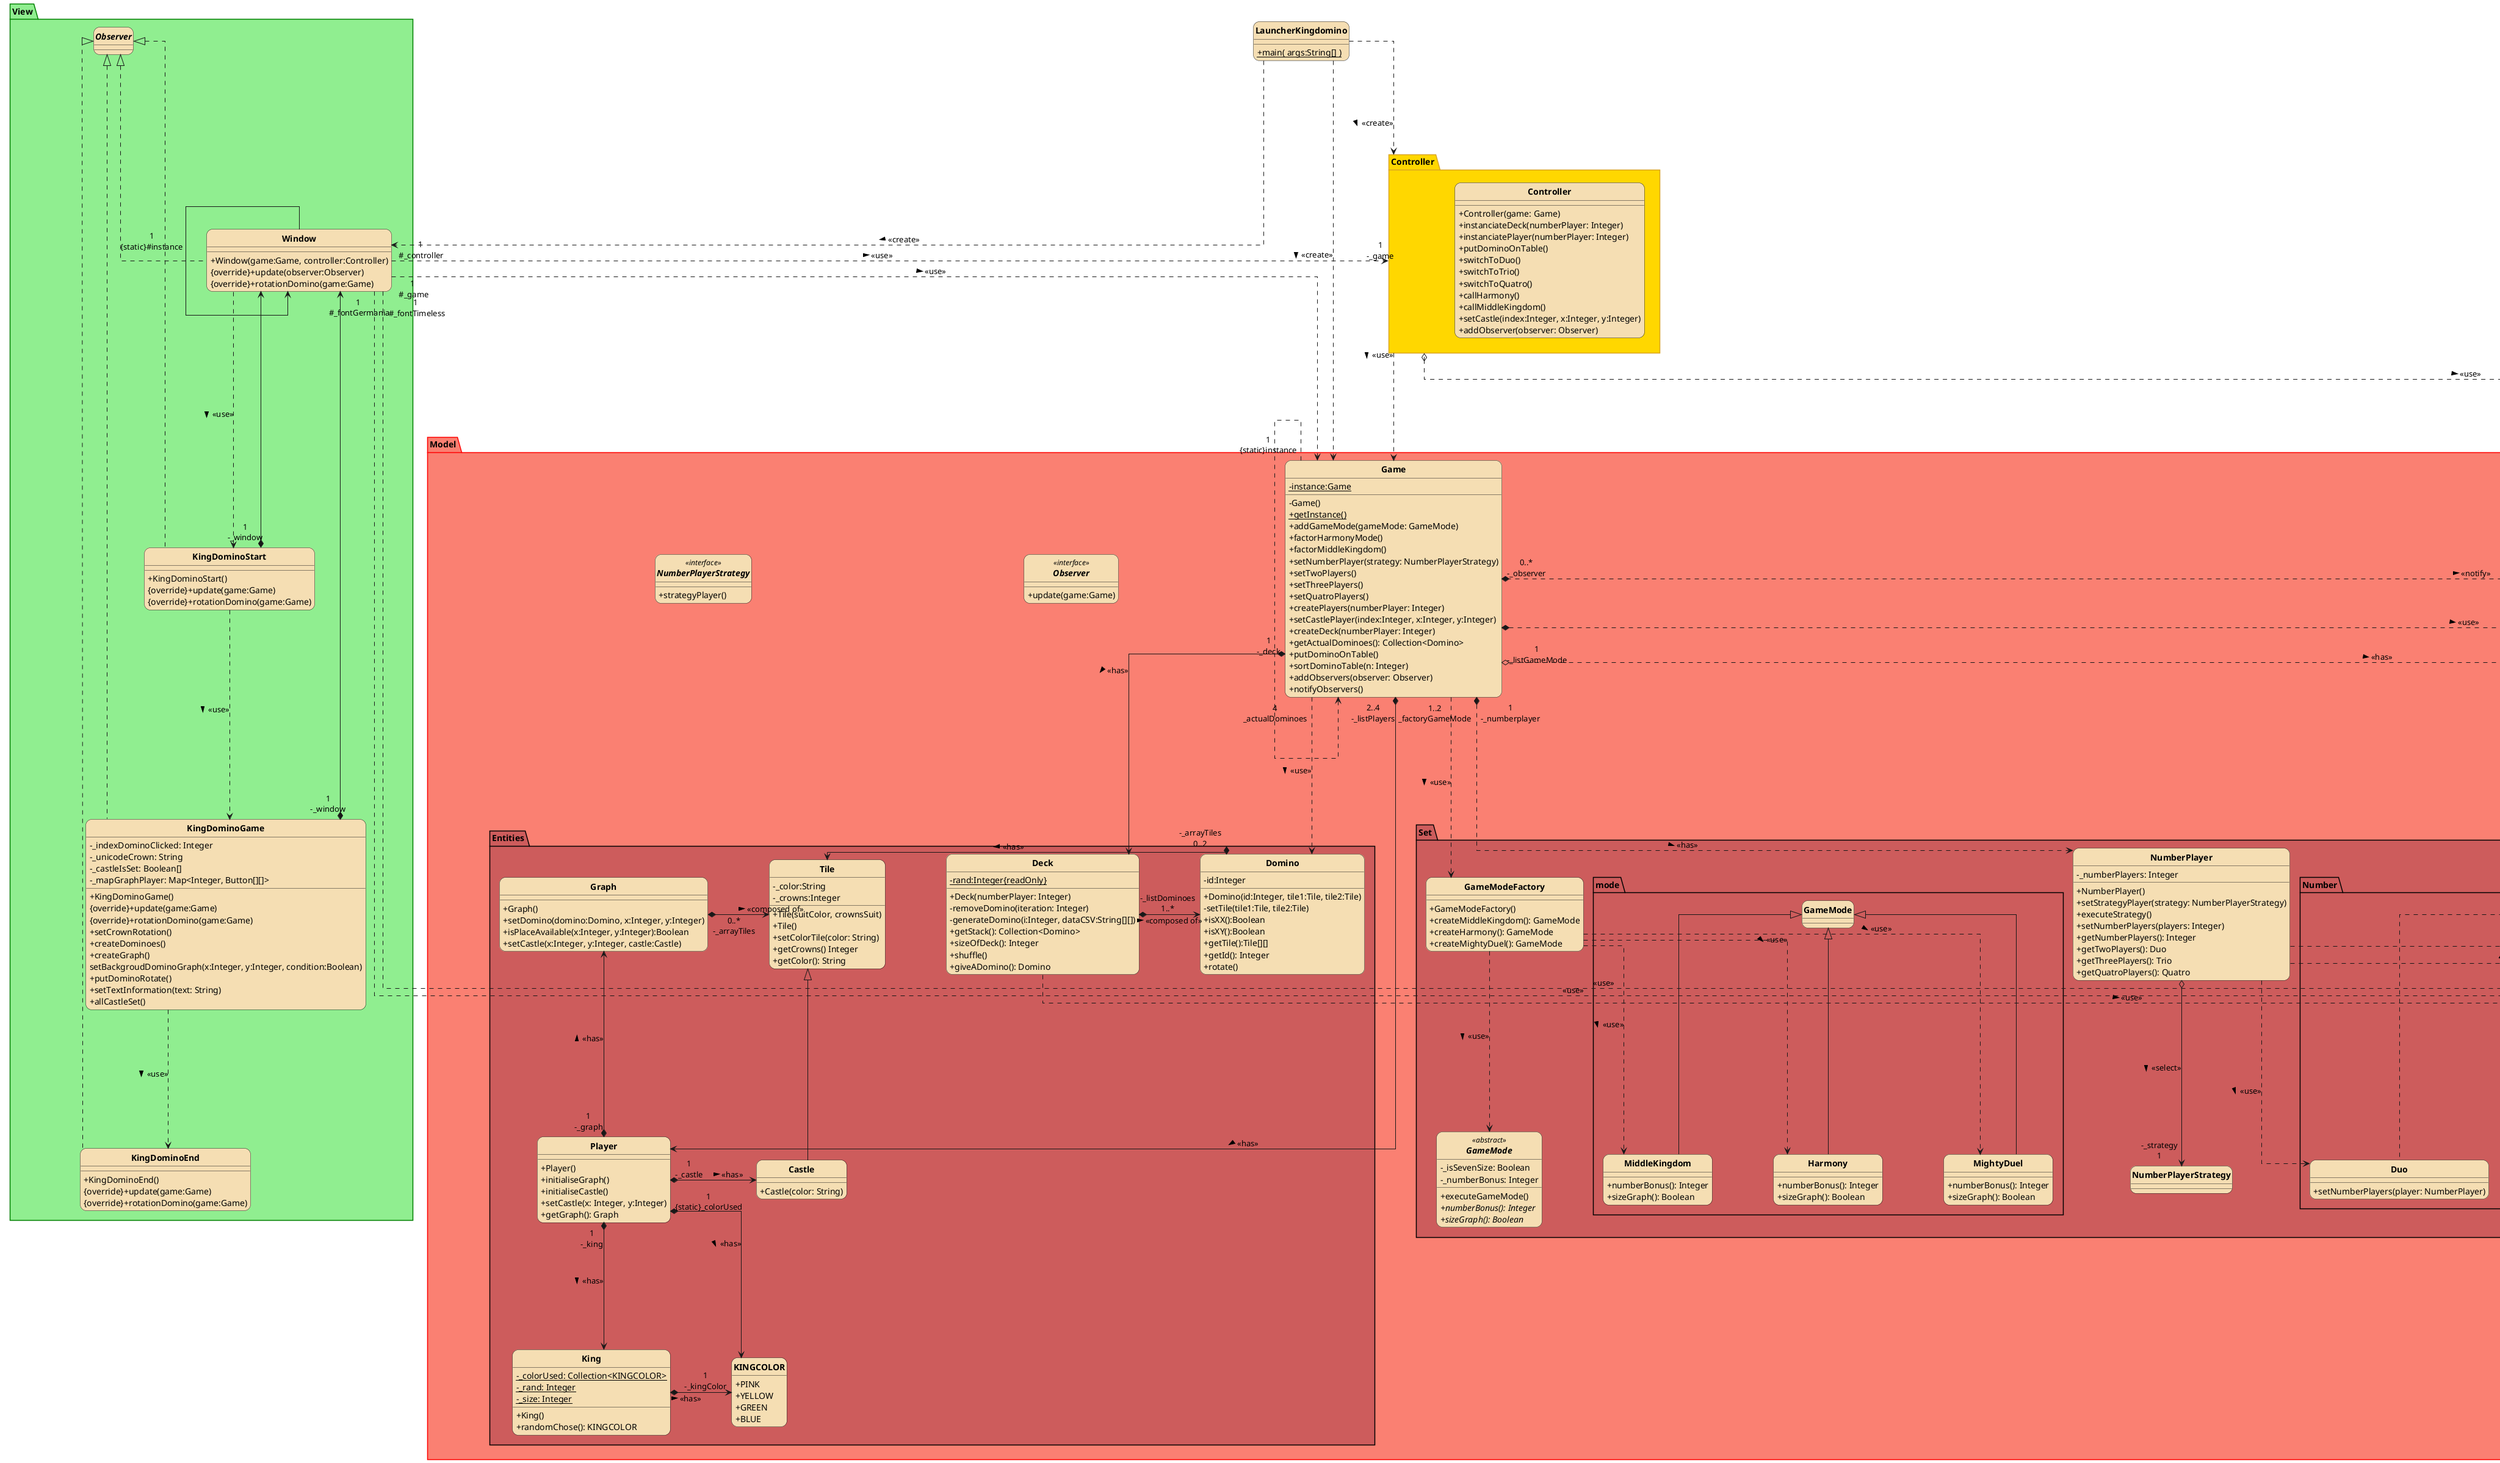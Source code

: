 @startuml
skinparam style strictuml
skinparam classAttributeIconSize 0
skinparam classFontStyle Bold
hide enum methods
skinparam roundcorner 20
skinparam linetype polyline
skinparam linetype ortho
skinparam classBackgroundColor #wheat
skinparam nodesep 100
skinparam ranksep 200

class LauncherKingdomino{
    +{static} main( args:String[] )
}

package Utilities {
    class CSVReader{
        +CSVReader()
        {static}+readCSV(path:String):String[][]
    }

    class FontUtilities {
        +FontUtilities()
        {static}+setFont(path:String): Font
    }

}

package Model #salmon;line:red{

    class Game {
        {static}-instance:Game
        -Game()
        {static}+getInstance()
        +addGameMode(gameMode: GameMode)
        +factorHarmonyMode()
        +factorMiddleKingdom()
        +setNumberPlayer(strategy: NumberPlayerStrategy)
        +setTwoPlayers()
        +setThreePlayers()
        +setQuatroPlayers()
        +createPlayers(numberPlayer: Integer)
        +setCastlePlayer(index:Integer, x:Integer, y:Integer)
        +createDeck(numberPlayer: Integer)
        +getActualDominoes(): Collection<Domino>
        +putDominoOnTable()
        +sortDominoTable(n: Integer)
        +addObservers(observer: Observer)
        +notifyObservers()
    }

    interface Observer<<interface>>{
       +update(game:Game)
    }

    package Entities #indianred{
        Graph "0..*\n-_arrayTiles" *-> Tile : <<composed of>> >

        class Graph {
            +Graph()
            +setDomino(domino:Domino, x:Integer, y:Integer)
            +isPlaceAvailable(x:Integer, y:Integer):Boolean
            +setCastle(x:Integer, y:Integer, castle:Castle)

        }

        class King{
            {static}-_colorUsed: Collection<KINGCOLOR>
            {static}-_rand: Integer
            {static}-_size: Integer

            +King()
            +randomChose(): KINGCOLOR
        }


        Deck "-_listDominoes\n1..*" *-> Domino : <<composed of>> >


        class Deck{
            {static}-rand:Integer{readOnly}
            +Deck(numberPlayer: Integer)
            -removeDomino(iteration: Integer)
            -generateDomino(i:Integer, dataCSV:String[][])
            +getStack(): Collection<Domino>
            +sizeOfDeck(): Integer
            +shuffle()
            +giveADomino(): Domino
        }

        Domino "-_arrayTiles\n0..2" *-l-> Tile : <<has>> >
        class Domino {
           -id:Integer
           +Domino(id:Integer, tile1:Tile, tile2:Tile)
           -setTile(tile1:Tile, tile2:Tile)
           +isXX():Boolean
           +isXY():Boolean
           +getTile():Tile[][]
           +getId(): Integer
           +rotate()
        }

        class Tile{
           -_color:String
           -_crowns:Integer
           +Tile(suitColor, crownsSuit)
           +Tile()
           +setColorTile(color: String)
           +getCrowns() Integer
           +getColor(): String
        }

        Player "1\n-_graph" *--> Graph : > <<has>>
        Player "1\n-_king"*-> King : > <<has>>
        Player "1\n-_castle" *-l-> Castle : > <<has>>
        class Player {
            +Player()
            +initialiseGraph()
            +initialiseCastle()
            +setCastle(x: Integer, y:Integer)
            +getGraph(): Graph
        }

        class Castle extends Tile{
            +Castle(color: String)
        }

        enum KINGCOLOR {
            +PINK
            +YELLOW
            +GREEN
            +BLUE
        }
        Player "1\n{static}_colorUsed" *--> KINGCOLOR: > <<has>>


    }


    package Set #indianred {

        class NumberPlayer{
            -_numberPlayers: Integer
            +NumberPlayer()
            +setStrategyPlayer(strategy: NumberPlayerStrategy)
            +executeStrategy()
            +setNumberPlayers(players: Integer)
            +getNumberPlayers(): Integer
            +getTwoPlayers(): Duo
            +getThreePlayers(): Trio
            +getQuatroPlayers(): Quatro
         }

        NumberPlayer o--> "-_strategy\n1"NumberPlayerStrategy: > <<select>>

        package Number{
            class Duo implements NumberPlayerStrategy
            {
                +setNumberPlayers(player: NumberPlayer)
            }

            class Trio implements NumberPlayerStrategy
            {
                +setNumberPlayers(player: NumberPlayer)
            }

            class Quatro implements NumberPlayerStrategy
            {
                +setNumberPlayers(player: NumberPlayer)
            }
        }

        GameModeFactory ..> GameMode : <<use>> >

        class GameModeFactory{
            +GameModeFactory()
            +createMiddleKingdom(): GameMode
            +createHarmony(): GameMode
            +createMightyDuel(): GameMode
        }

        abstract GameMode<<abstract>>{
            -_isSevenSize: Boolean
            -_numberBonus: Integer
            +executeGameMode()
            {abstract}+numberBonus(): Integer
            {abstract}+sizeGraph(): Boolean
        }


            package mode{
                class MiddleKingdom extends GameMode{
                    +numberBonus(): Integer
                    +sizeGraph(): Boolean
                }

                class Harmony extends GameMode{
                    +numberBonus(): Integer
                    +sizeGraph(): Boolean
                }

                class MightyDuel extends GameMode{
                    +numberBonus(): Integer
                    +sizeGraph(): Boolean
                }

                GameModeFactory ..> MiddleKingdom: <<use>> >
                GameModeFactory ..> Harmony: <<use>> >
                GameModeFactory ..> MightyDuel: <<use>> >
            }

    }

    interface NumberPlayerStrategy<<interface>>{
        +strategyPlayer()
    }
}

package View #lightgreen;line:green{
    Window ..> KingDominoStart : <<use>> >
    KingDominoStart ..> KingDominoGame : <<use>> >
    KingDominoGame ..> KingDominoEnd: <<use>> >

    class Window implements Observer
    {
        +Window(game:Game, controller:Controller)
        {override}+update(observer:Observer)
        {override}+rotationDomino(game:Game)
    }

    class KingDominoStart implements Observer
    {
        +KingDominoStart()
        {override}+update(game:Game)
        {override}+rotationDomino(game:Game)
    }

    class KingDominoGame implements Observer
    {
        -_indexDominoClicked: Integer
        -_unicodeCrown: String
        -_castleIsSet: Boolean[]
        -_mapGraphPlayer: Map<Integer, Button[][]>

        +KingDominoGame()
        {override}+update(game:Game)
        {override}+rotationDomino(game:Game)
        +setCrownRotation()
        +createDominoes()
        +createGraph()
        setBackgroudDominoGraph(x:Integer, y:Integer, condition:Boolean)
        +putDominoRotate()
        +setTextInformation(text: String)
        +allCastleSet()
    }

    class KingDominoEnd implements Observer
    {
        +KingDominoEnd()
        {override}+update(game:Game)
        {override}+rotationDomino(game:Game)
    }
}

package Controller #gold;line:goldenrod {

    class Controller{
        +Controller(game: Game)
        +instanciateDeck(numberPlayer: Integer)
        +instanciatePlayer(numberPlayer: Integer)
        +putDominoOnTable()
        +switchToDuo()
        +switchToTrio()
        +switchToQuatro()
        +callHarmony()
        +callMiddleKingdom()
        +setCastle(index:Integer, x:Integer, y:Integer)
        +addObserver(observer: Observer)
    }

}

Window -> Window : "1\n{static}#instance"
Window .> Controller : "1\n #_controller"<<use>> >
Window .> Game : "1\n #_game" <<use>> >
Window "1\n #_fontGermania" .> FontUtilities : <<use>>
Window "1\n #_fontTimeless" .> FontUtilities : <<use>>

KingDominoStart "1\n-_window"*--> Window
KingDominoGame "1\n-_window"*-> Window

LauncherKingdomino ..> Window : <<create>> >
LauncherKingdomino ..> Controller : <<create>> >
LauncherKingdomino .> Game : <<create>> >

Game "1\n{static}instance" ..> Game
Game "1\n-_listGameMode" o..> GameMode : <<has>> >
Game "1\n-_numberplayer" *..> NumberPlayer : <<has>> >
Game "1\n-_deck" *-> Deck : <<has>> >
Game "2..4\n-_listPlayers" *--> Player : <<has>> >
Game *..> NumberPlayerStrategy : <<use>> >
Game *.l.> Observer : "0..*\n-_observer"<<notify>> >
Game ..> GameModeFactory : "1..2\n_factoryGameMode"<<use>> >
Game ..> Domino : "4\n_actualDominoes"<<use>> >

NumberPlayer ..> Duo : <<use>> >
NumberPlayer ..> Trio : <<use>> >
NumberPlayer ..> Quatro : <<use>> >


Controller "1\n-_game"..> Game : <<use>> >
Controller o.> Observer : <<use>> >

King *-r-> "1\n-_kingColor" KINGCOLOR : <<has>> >

Deck .d.> CSVReader : <<use>> >

@enduml